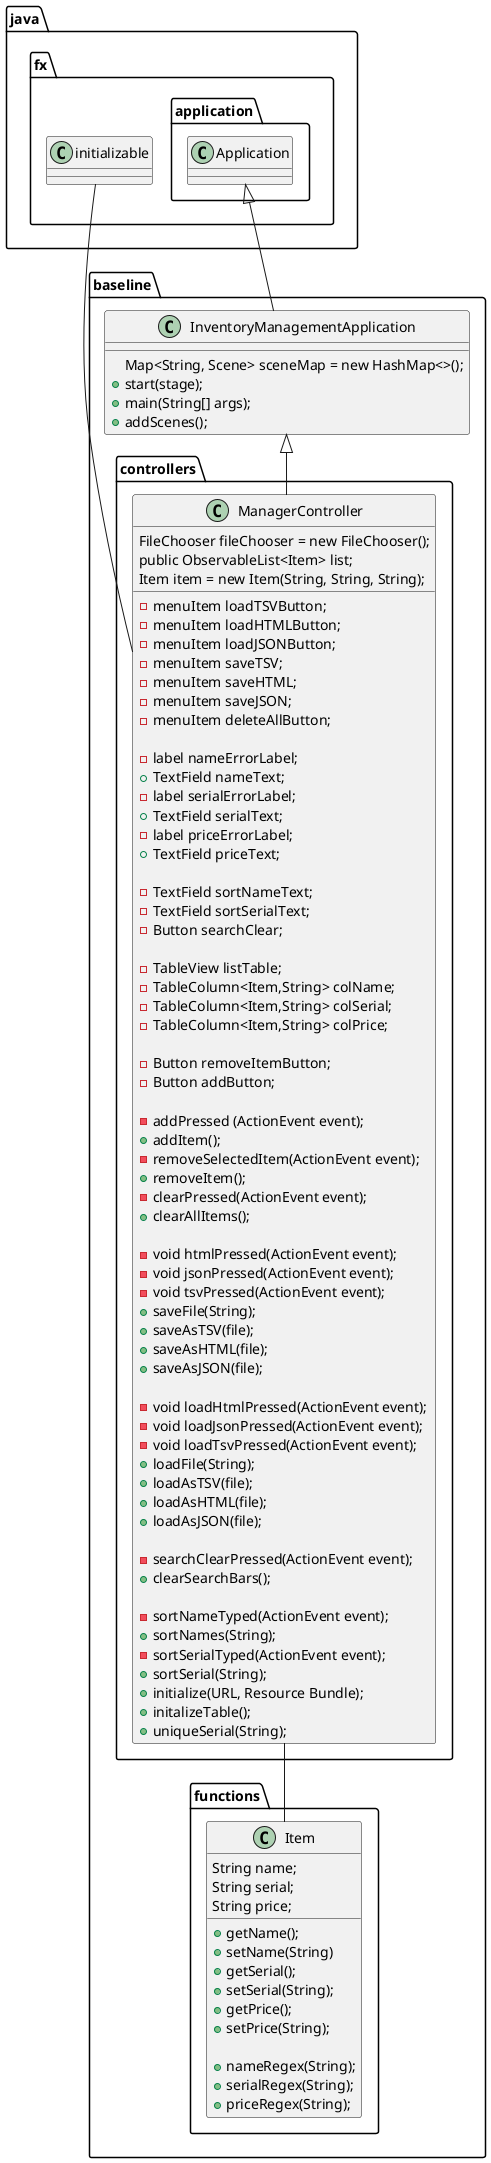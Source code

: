 @startuml
package java.fx.application{
class Application
}
package java.fx{
class initializable
}
package baseline{
package controllers{
class ManagerController{
FileChooser fileChooser = new FileChooser();
public ObservableList<Item> list;
Item item = new Item(String, String, String);
__
-menuItem loadTSVButton;
-menuItem loadHTMLButton;
-menuItem loadJSONButton;
-menuItem saveTSV;
-menuItem saveHTML;
-menuItem saveJSON;
-menuItem deleteAllButton;

-label nameErrorLabel;
+TextField nameText;
-label serialErrorLabel;
+TextField serialText;
-label priceErrorLabel;
+TextField priceText;

-TextField sortNameText;
-TextField sortSerialText;
-Button searchClear;

-TableView listTable;
-TableColumn<Item,String> colName;
-TableColumn<Item,String> colSerial;
-TableColumn<Item,String> colPrice;

-Button removeItemButton;
-Button addButton;

-addPressed (ActionEvent event);
+addItem();
-removeSelectedItem(ActionEvent event);
+removeItem();
-clearPressed(ActionEvent event);
+clearAllItems();

-void htmlPressed(ActionEvent event);
-void jsonPressed(ActionEvent event);
-void tsvPressed(ActionEvent event);
+saveFile(String);
+saveAsTSV(file);
+saveAsHTML(file);
+saveAsJSON(file);

-void loadHtmlPressed(ActionEvent event);
-void loadJsonPressed(ActionEvent event);
-void loadTsvPressed(ActionEvent event);
+loadFile(String);
+loadAsTSV(file);
+loadAsHTML(file);
+loadAsJSON(file);

-searchClearPressed(ActionEvent event);
+clearSearchBars();

-sortNameTyped(ActionEvent event);
+sortNames(String);
-sortSerialTyped(ActionEvent event);
+sortSerial(String);
+initialize(URL, Resource Bundle);
+initalizeTable();
+uniqueSerial(String);
}
}
package functions{

class Item{
String name;
String serial;
String price;

+getName();
+setName(String)
+getSerial();
+setSerial(String);
+getPrice();
+setPrice(String);

+nameRegex(String);
+serialRegex(String);
+priceRegex(String);

}
}
class InventoryManagementApplication{
 Map<String, Scene> sceneMap = new HashMap<>();
 +start(stage);
 +main(String[] args);
 +addScenes();

}
}
Application <|-- InventoryManagementApplication
InventoryManagementApplication <|-- ManagerController
initializable -- ManagerController
ManagerController -- Item

@enduml